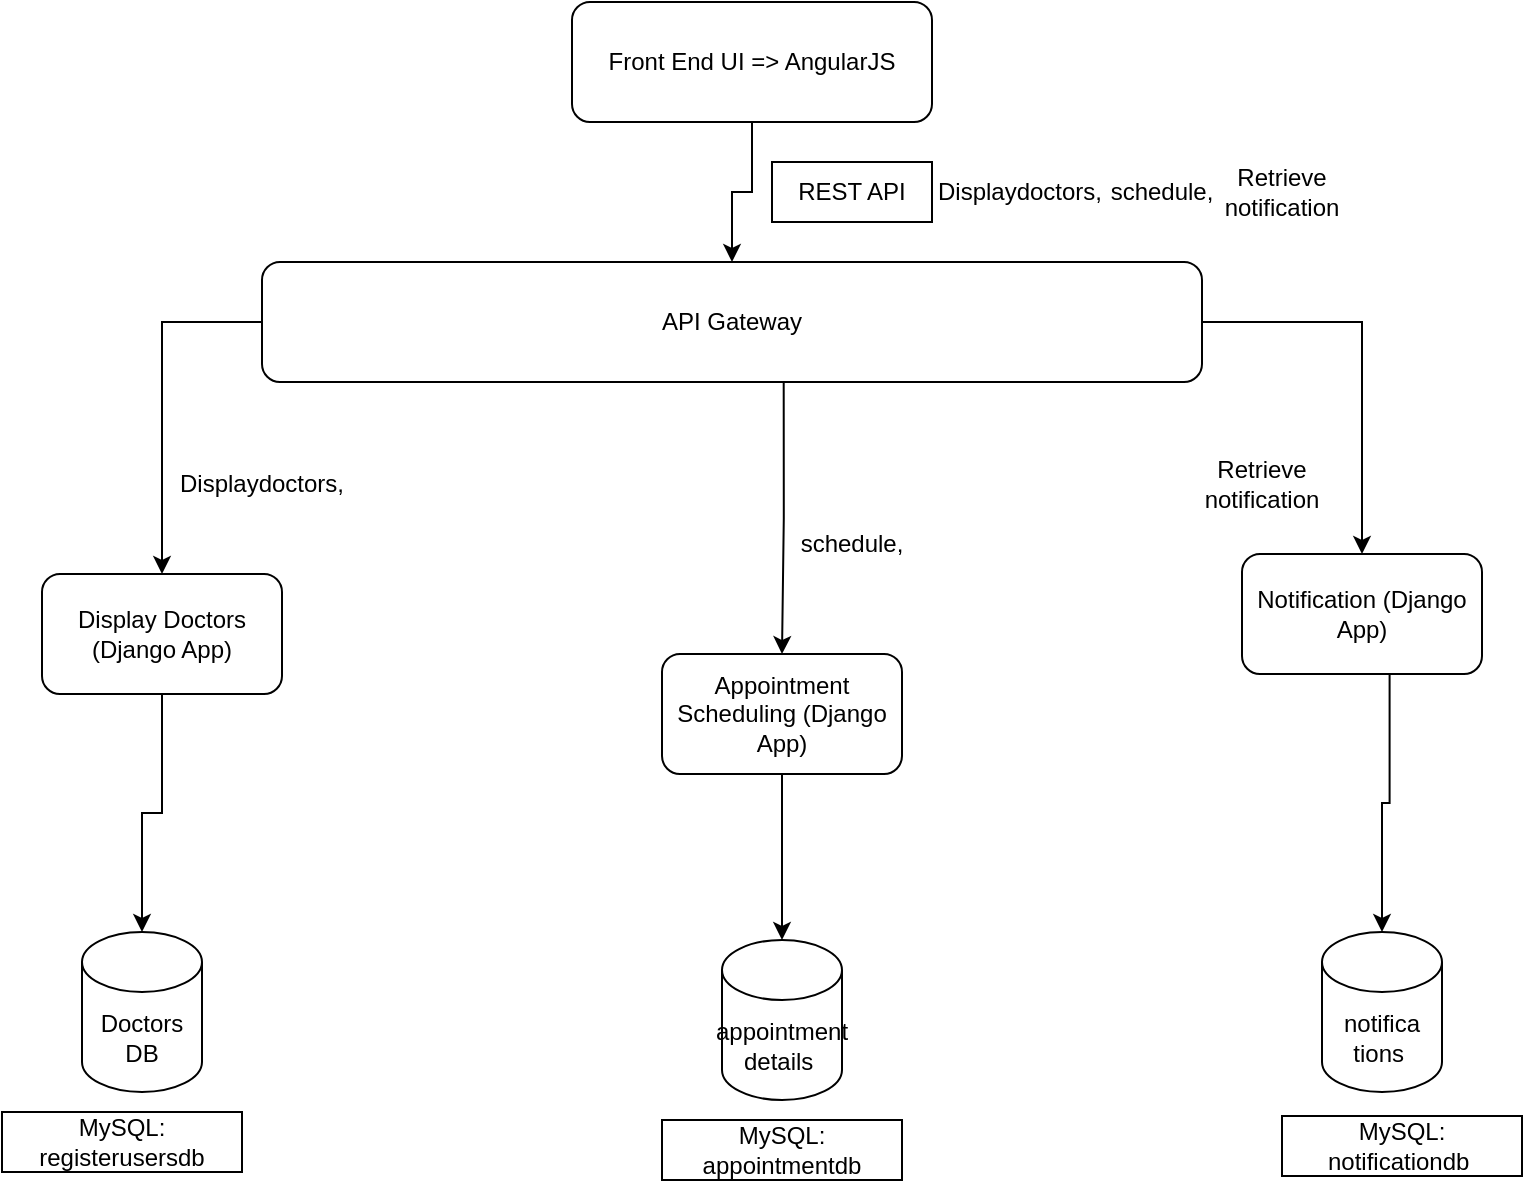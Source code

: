 <mxfile version="22.0.8" type="github">
  <diagram name="Page-1" id="ZmuFyM6fvtMOjyiI3Wcf">
    <mxGraphModel dx="863" dy="409" grid="1" gridSize="10" guides="1" tooltips="1" connect="1" arrows="1" fold="1" page="1" pageScale="1" pageWidth="850" pageHeight="1100" math="0" shadow="0">
      <root>
        <mxCell id="0" />
        <mxCell id="1" parent="0" />
        <mxCell id="HS4mzQeZrX7XptLeHZY5-13" style="edgeStyle=orthogonalEdgeStyle;rounded=0;orthogonalLoop=1;jettySize=auto;html=1;exitX=0.5;exitY=1;exitDx=0;exitDy=0;" edge="1" parent="1" source="HS4mzQeZrX7XptLeHZY5-1">
          <mxGeometry relative="1" as="geometry">
            <mxPoint x="425" y="80" as="targetPoint" />
          </mxGeometry>
        </mxCell>
        <mxCell id="HS4mzQeZrX7XptLeHZY5-16" value="" style="edgeStyle=orthogonalEdgeStyle;rounded=0;orthogonalLoop=1;jettySize=auto;html=1;" edge="1" parent="1" source="HS4mzQeZrX7XptLeHZY5-1" target="HS4mzQeZrX7XptLeHZY5-2">
          <mxGeometry relative="1" as="geometry" />
        </mxCell>
        <mxCell id="HS4mzQeZrX7XptLeHZY5-1" value="Front End UI =&amp;gt; AngularJS" style="rounded=1;whiteSpace=wrap;html=1;" vertex="1" parent="1">
          <mxGeometry x="335" y="20" width="180" height="60" as="geometry" />
        </mxCell>
        <mxCell id="HS4mzQeZrX7XptLeHZY5-19" style="edgeStyle=orthogonalEdgeStyle;rounded=0;orthogonalLoop=1;jettySize=auto;html=1;exitX=0;exitY=0.5;exitDx=0;exitDy=0;entryX=0.5;entryY=0;entryDx=0;entryDy=0;" edge="1" parent="1" source="HS4mzQeZrX7XptLeHZY5-2" target="HS4mzQeZrX7XptLeHZY5-5">
          <mxGeometry relative="1" as="geometry" />
        </mxCell>
        <mxCell id="HS4mzQeZrX7XptLeHZY5-20" value="" style="edgeStyle=orthogonalEdgeStyle;rounded=0;orthogonalLoop=1;jettySize=auto;html=1;exitX=0.555;exitY=0.986;exitDx=0;exitDy=0;exitPerimeter=0;" edge="1" parent="1" source="HS4mzQeZrX7XptLeHZY5-2" target="HS4mzQeZrX7XptLeHZY5-6">
          <mxGeometry relative="1" as="geometry" />
        </mxCell>
        <mxCell id="HS4mzQeZrX7XptLeHZY5-41" style="edgeStyle=orthogonalEdgeStyle;rounded=0;orthogonalLoop=1;jettySize=auto;html=1;entryX=0.5;entryY=0;entryDx=0;entryDy=0;" edge="1" parent="1" source="HS4mzQeZrX7XptLeHZY5-2" target="HS4mzQeZrX7XptLeHZY5-7">
          <mxGeometry relative="1" as="geometry" />
        </mxCell>
        <mxCell id="HS4mzQeZrX7XptLeHZY5-2" value="API Gateway" style="rounded=1;whiteSpace=wrap;html=1;" vertex="1" parent="1">
          <mxGeometry x="180" y="150" width="470" height="60" as="geometry" />
        </mxCell>
        <mxCell id="HS4mzQeZrX7XptLeHZY5-23" value="" style="edgeStyle=orthogonalEdgeStyle;rounded=0;orthogonalLoop=1;jettySize=auto;html=1;" edge="1" parent="1" source="HS4mzQeZrX7XptLeHZY5-5" target="HS4mzQeZrX7XptLeHZY5-9">
          <mxGeometry relative="1" as="geometry" />
        </mxCell>
        <mxCell id="HS4mzQeZrX7XptLeHZY5-5" value="Display Doctors (Django App)" style="rounded=1;whiteSpace=wrap;html=1;" vertex="1" parent="1">
          <mxGeometry x="70" y="306" width="120" height="60" as="geometry" />
        </mxCell>
        <mxCell id="HS4mzQeZrX7XptLeHZY5-28" value="" style="edgeStyle=orthogonalEdgeStyle;rounded=0;orthogonalLoop=1;jettySize=auto;html=1;exitX=0.5;exitY=1;exitDx=0;exitDy=0;" edge="1" parent="1" source="HS4mzQeZrX7XptLeHZY5-6" target="HS4mzQeZrX7XptLeHZY5-10">
          <mxGeometry relative="1" as="geometry">
            <mxPoint x="440" y="459" as="sourcePoint" />
          </mxGeometry>
        </mxCell>
        <mxCell id="HS4mzQeZrX7XptLeHZY5-6" value="Appointment Scheduling (Django App)" style="rounded=1;whiteSpace=wrap;html=1;" vertex="1" parent="1">
          <mxGeometry x="380" y="346" width="120" height="60" as="geometry" />
        </mxCell>
        <mxCell id="HS4mzQeZrX7XptLeHZY5-29" value="" style="edgeStyle=orthogonalEdgeStyle;rounded=0;orthogonalLoop=1;jettySize=auto;html=1;exitX=0.615;exitY=0.975;exitDx=0;exitDy=0;exitPerimeter=0;" edge="1" parent="1" source="HS4mzQeZrX7XptLeHZY5-7" target="HS4mzQeZrX7XptLeHZY5-11">
          <mxGeometry relative="1" as="geometry" />
        </mxCell>
        <mxCell id="HS4mzQeZrX7XptLeHZY5-7" value="Notification (Django App)" style="rounded=1;whiteSpace=wrap;html=1;" vertex="1" parent="1">
          <mxGeometry x="670" y="296" width="120" height="60" as="geometry" />
        </mxCell>
        <mxCell id="HS4mzQeZrX7XptLeHZY5-9" value="Doctors DB" style="shape=cylinder3;whiteSpace=wrap;html=1;boundedLbl=1;backgroundOutline=1;size=15;" vertex="1" parent="1">
          <mxGeometry x="90" y="485" width="60" height="80" as="geometry" />
        </mxCell>
        <mxCell id="HS4mzQeZrX7XptLeHZY5-10" value="appointment details&amp;nbsp;" style="shape=cylinder3;whiteSpace=wrap;html=1;boundedLbl=1;backgroundOutline=1;size=15;" vertex="1" parent="1">
          <mxGeometry x="410" y="489" width="60" height="80" as="geometry" />
        </mxCell>
        <mxCell id="HS4mzQeZrX7XptLeHZY5-11" value="notifica tions&amp;nbsp;" style="shape=cylinder3;whiteSpace=wrap;html=1;boundedLbl=1;backgroundOutline=1;size=15;" vertex="1" parent="1">
          <mxGeometry x="710" y="485" width="60" height="80" as="geometry" />
        </mxCell>
        <mxCell id="HS4mzQeZrX7XptLeHZY5-25" value="MySQL: registerusersdb" style="rounded=0;whiteSpace=wrap;html=1;" vertex="1" parent="1">
          <mxGeometry x="50" y="575" width="120" height="30" as="geometry" />
        </mxCell>
        <mxCell id="HS4mzQeZrX7XptLeHZY5-26" value="MySQL: appointmentdb" style="rounded=0;whiteSpace=wrap;html=1;" vertex="1" parent="1">
          <mxGeometry x="380" y="579" width="120" height="30" as="geometry" />
        </mxCell>
        <mxCell id="HS4mzQeZrX7XptLeHZY5-27" value="MySQL: notificationdb&amp;nbsp;" style="rounded=0;whiteSpace=wrap;html=1;" vertex="1" parent="1">
          <mxGeometry x="690" y="577" width="120" height="30" as="geometry" />
        </mxCell>
        <mxCell id="HS4mzQeZrX7XptLeHZY5-33" value="REST API" style="rounded=0;whiteSpace=wrap;html=1;" vertex="1" parent="1">
          <mxGeometry x="435" y="100" width="80" height="30" as="geometry" />
        </mxCell>
        <mxCell id="HS4mzQeZrX7XptLeHZY5-35" value="Displaydoctors," style="text;html=1;strokeColor=none;fillColor=none;align=center;verticalAlign=middle;whiteSpace=wrap;rounded=0;" vertex="1" parent="1">
          <mxGeometry x="529" y="100" width="60" height="30" as="geometry" />
        </mxCell>
        <mxCell id="HS4mzQeZrX7XptLeHZY5-36" value="schedule," style="text;html=1;strokeColor=none;fillColor=none;align=center;verticalAlign=middle;whiteSpace=wrap;rounded=0;" vertex="1" parent="1">
          <mxGeometry x="600" y="100" width="60" height="30" as="geometry" />
        </mxCell>
        <mxCell id="HS4mzQeZrX7XptLeHZY5-37" value="Retrieve notification" style="text;html=1;strokeColor=none;fillColor=none;align=center;verticalAlign=middle;whiteSpace=wrap;rounded=0;" vertex="1" parent="1">
          <mxGeometry x="660" y="100" width="60" height="30" as="geometry" />
        </mxCell>
        <mxCell id="HS4mzQeZrX7XptLeHZY5-38" value="Displaydoctors," style="text;html=1;strokeColor=none;fillColor=none;align=center;verticalAlign=middle;whiteSpace=wrap;rounded=0;" vertex="1" parent="1">
          <mxGeometry x="150" y="246" width="60" height="30" as="geometry" />
        </mxCell>
        <mxCell id="HS4mzQeZrX7XptLeHZY5-39" value="schedule," style="text;html=1;strokeColor=none;fillColor=none;align=center;verticalAlign=middle;whiteSpace=wrap;rounded=0;" vertex="1" parent="1">
          <mxGeometry x="445" y="276" width="60" height="30" as="geometry" />
        </mxCell>
        <mxCell id="HS4mzQeZrX7XptLeHZY5-40" value="Retrieve notification" style="text;html=1;strokeColor=none;fillColor=none;align=center;verticalAlign=middle;whiteSpace=wrap;rounded=0;" vertex="1" parent="1">
          <mxGeometry x="650" y="246" width="60" height="30" as="geometry" />
        </mxCell>
      </root>
    </mxGraphModel>
  </diagram>
</mxfile>

